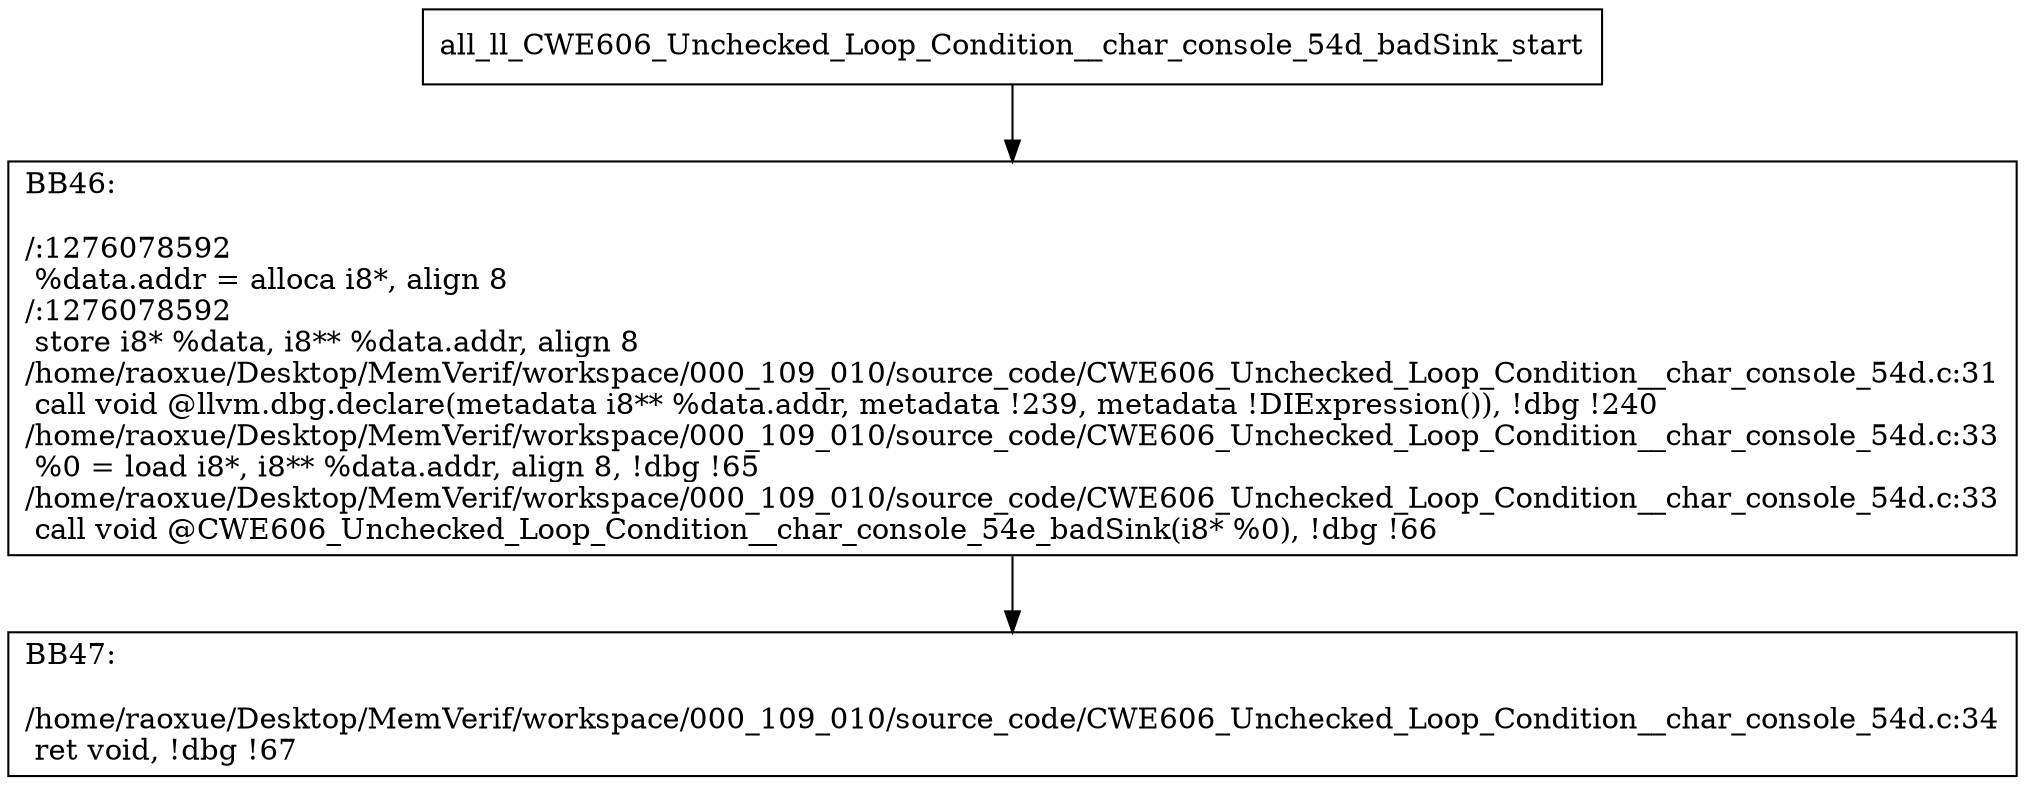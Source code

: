 digraph "CFG for'all_ll_CWE606_Unchecked_Loop_Condition__char_console_54d_badSink' function" {
	BBall_ll_CWE606_Unchecked_Loop_Condition__char_console_54d_badSink_start[shape=record,label="{all_ll_CWE606_Unchecked_Loop_Condition__char_console_54d_badSink_start}"];
	BBall_ll_CWE606_Unchecked_Loop_Condition__char_console_54d_badSink_start-> all_ll_CWE606_Unchecked_Loop_Condition__char_console_54d_badSinkBB46;
	all_ll_CWE606_Unchecked_Loop_Condition__char_console_54d_badSinkBB46 [shape=record, label="{BB46:\l\l/:1276078592\l
  %data.addr = alloca i8*, align 8\l
/:1276078592\l
  store i8* %data, i8** %data.addr, align 8\l
/home/raoxue/Desktop/MemVerif/workspace/000_109_010/source_code/CWE606_Unchecked_Loop_Condition__char_console_54d.c:31\l
  call void @llvm.dbg.declare(metadata i8** %data.addr, metadata !239, metadata !DIExpression()), !dbg !240\l
/home/raoxue/Desktop/MemVerif/workspace/000_109_010/source_code/CWE606_Unchecked_Loop_Condition__char_console_54d.c:33\l
  %0 = load i8*, i8** %data.addr, align 8, !dbg !65\l
/home/raoxue/Desktop/MemVerif/workspace/000_109_010/source_code/CWE606_Unchecked_Loop_Condition__char_console_54d.c:33\l
  call void @CWE606_Unchecked_Loop_Condition__char_console_54e_badSink(i8* %0), !dbg !66\l
}"];
	all_ll_CWE606_Unchecked_Loop_Condition__char_console_54d_badSinkBB46-> all_ll_CWE606_Unchecked_Loop_Condition__char_console_54d_badSinkBB47;
	all_ll_CWE606_Unchecked_Loop_Condition__char_console_54d_badSinkBB47 [shape=record, label="{BB47:\l\l/home/raoxue/Desktop/MemVerif/workspace/000_109_010/source_code/CWE606_Unchecked_Loop_Condition__char_console_54d.c:34\l
  ret void, !dbg !67\l
}"];
}
